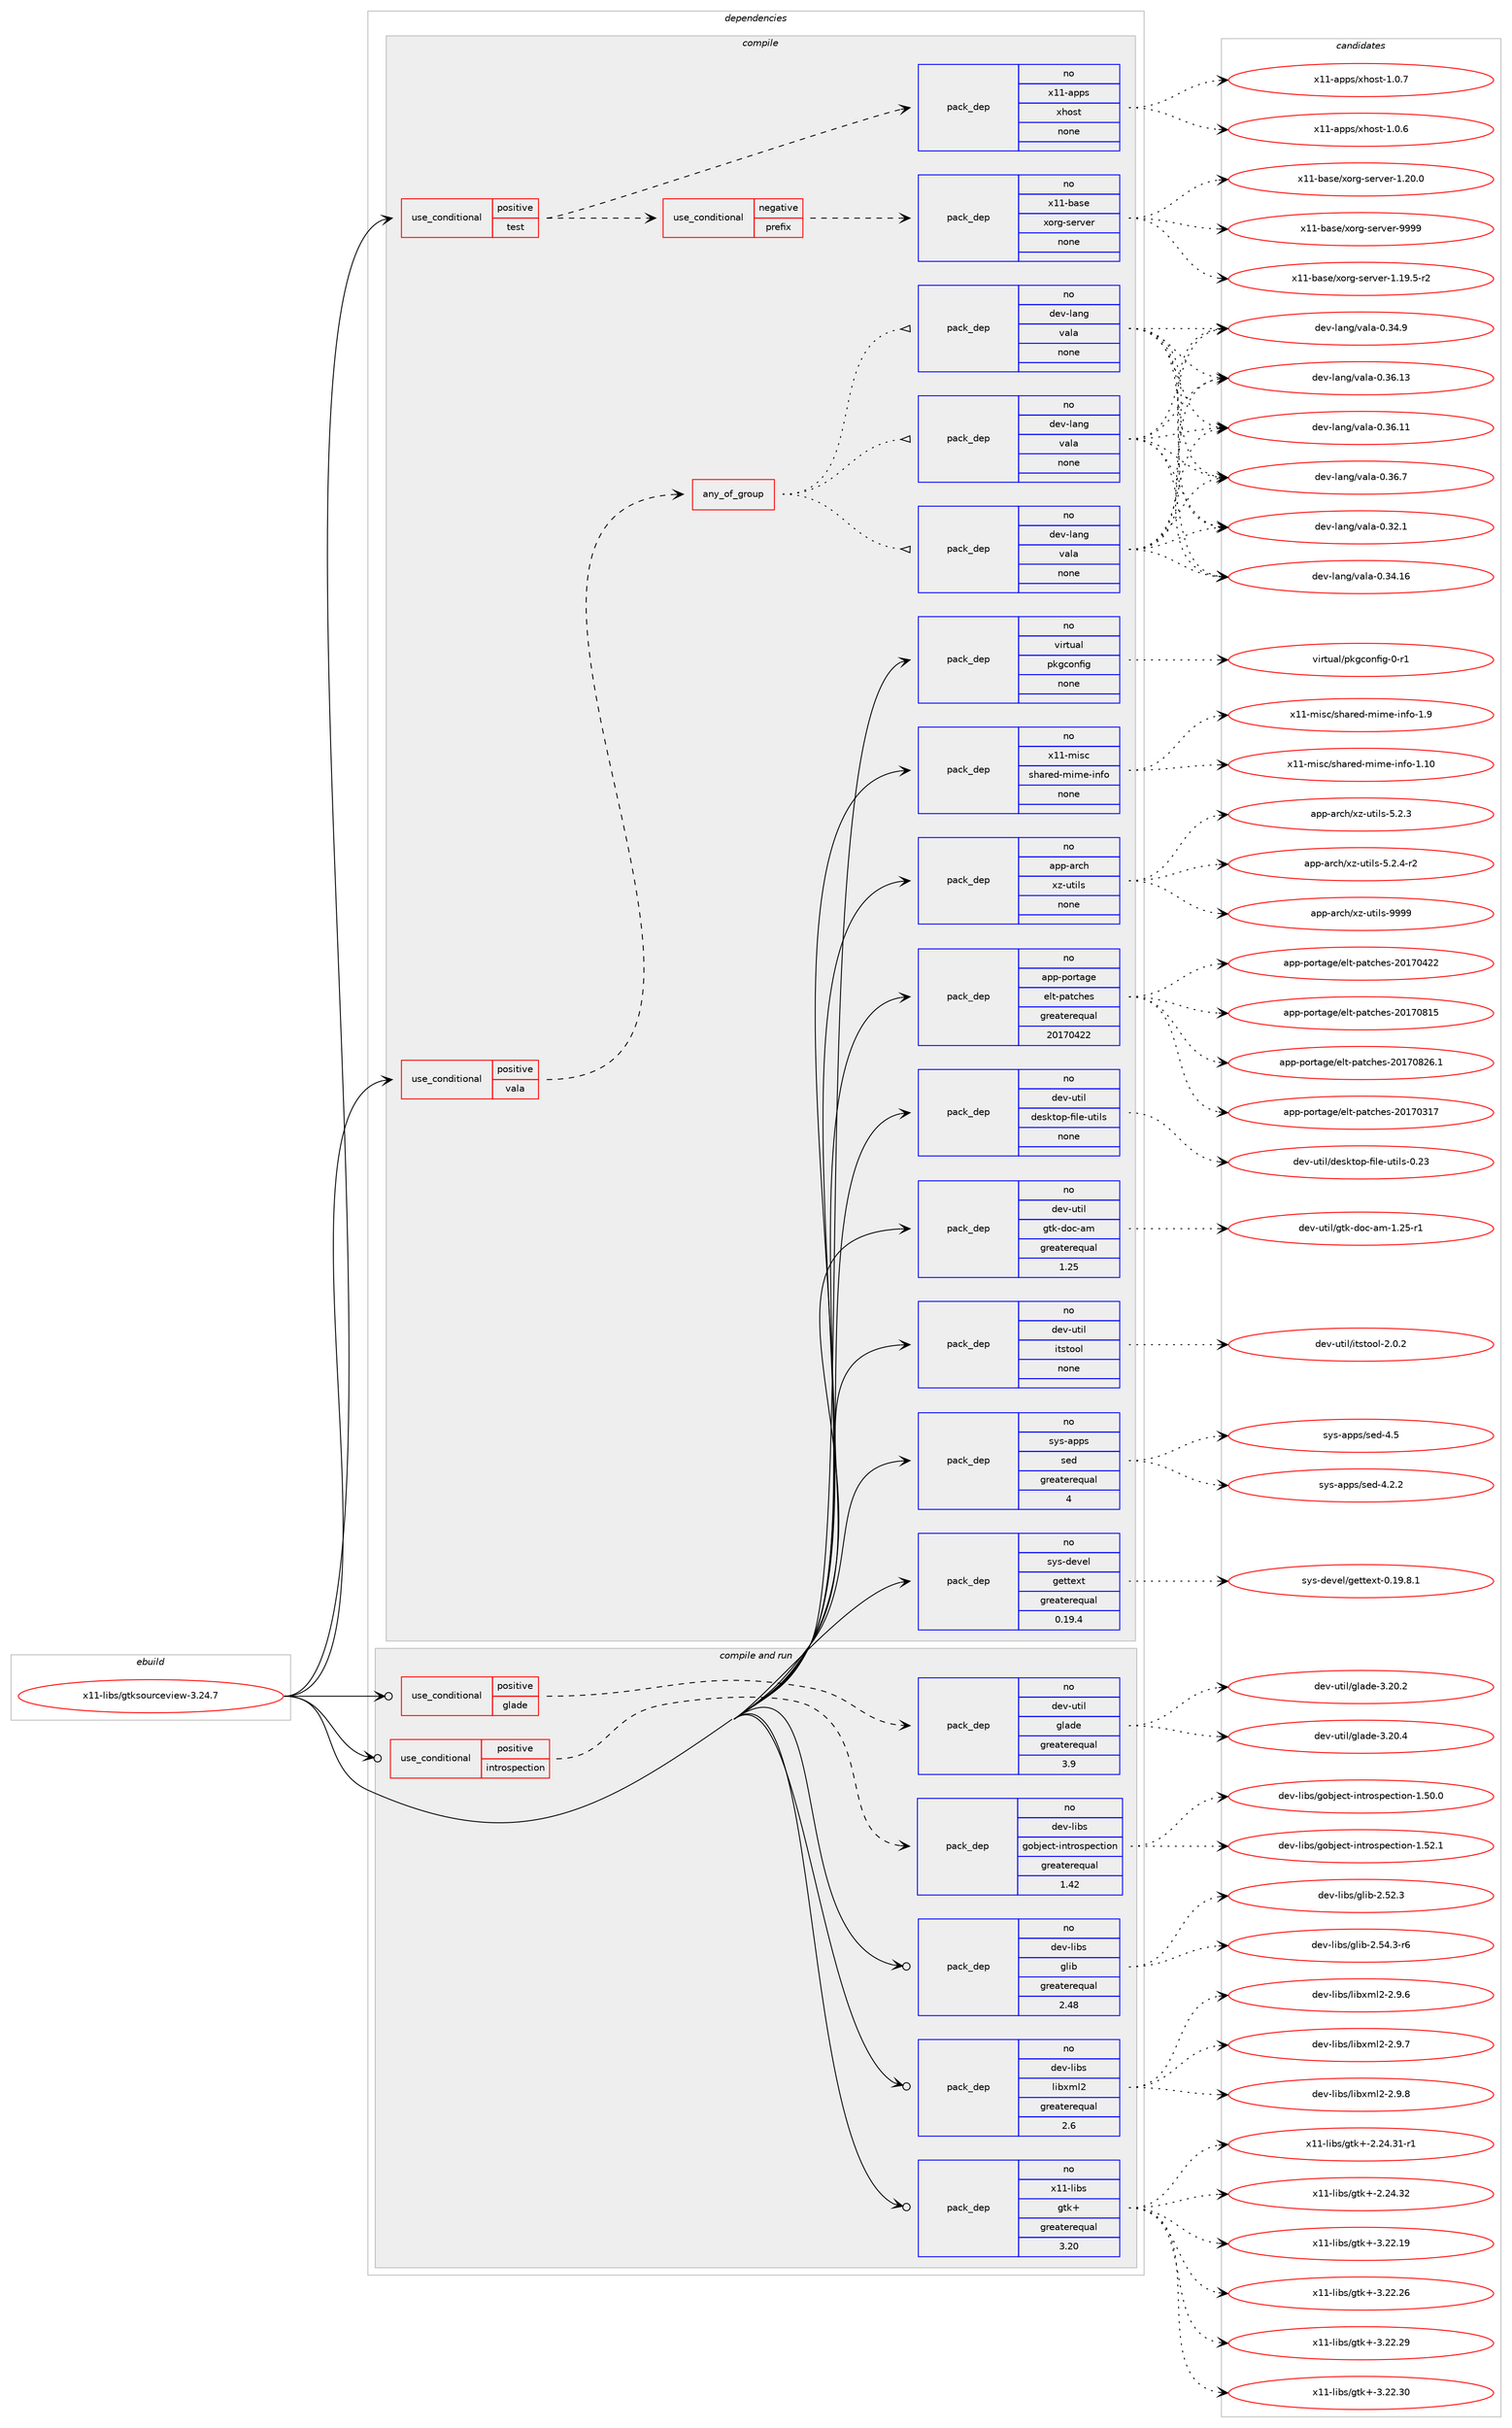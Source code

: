digraph prolog {

# *************
# Graph options
# *************

newrank=true;
concentrate=true;
compound=true;
graph [rankdir=LR,fontname=Helvetica,fontsize=10,ranksep=1.5];#, ranksep=2.5, nodesep=0.2];
edge  [arrowhead=vee];
node  [fontname=Helvetica,fontsize=10];

# **********
# The ebuild
# **********

subgraph cluster_leftcol {
color=gray;
rank=same;
label=<<i>ebuild</i>>;
id [label="x11-libs/gtksourceview-3.24.7", color=red, width=4, href="../x11-libs/gtksourceview-3.24.7.svg"];
}

# ****************
# The dependencies
# ****************

subgraph cluster_midcol {
color=gray;
label=<<i>dependencies</i>>;
subgraph cluster_compile {
fillcolor="#eeeeee";
style=filled;
label=<<i>compile</i>>;
subgraph cond2040 {
dependency9599 [label=<<TABLE BORDER="0" CELLBORDER="1" CELLSPACING="0" CELLPADDING="4"><TR><TD ROWSPAN="3" CELLPADDING="10">use_conditional</TD></TR><TR><TD>positive</TD></TR><TR><TD>test</TD></TR></TABLE>>, shape=none, color=red];
subgraph cond2041 {
dependency9600 [label=<<TABLE BORDER="0" CELLBORDER="1" CELLSPACING="0" CELLPADDING="4"><TR><TD ROWSPAN="3" CELLPADDING="10">use_conditional</TD></TR><TR><TD>negative</TD></TR><TR><TD>prefix</TD></TR></TABLE>>, shape=none, color=red];
subgraph pack7422 {
dependency9601 [label=<<TABLE BORDER="0" CELLBORDER="1" CELLSPACING="0" CELLPADDING="4" WIDTH="220"><TR><TD ROWSPAN="6" CELLPADDING="30">pack_dep</TD></TR><TR><TD WIDTH="110">no</TD></TR><TR><TD>x11-base</TD></TR><TR><TD>xorg-server</TD></TR><TR><TD>none</TD></TR><TR><TD></TD></TR></TABLE>>, shape=none, color=blue];
}
dependency9600:e -> dependency9601:w [weight=20,style="dashed",arrowhead="vee"];
}
dependency9599:e -> dependency9600:w [weight=20,style="dashed",arrowhead="vee"];
subgraph pack7423 {
dependency9602 [label=<<TABLE BORDER="0" CELLBORDER="1" CELLSPACING="0" CELLPADDING="4" WIDTH="220"><TR><TD ROWSPAN="6" CELLPADDING="30">pack_dep</TD></TR><TR><TD WIDTH="110">no</TD></TR><TR><TD>x11-apps</TD></TR><TR><TD>xhost</TD></TR><TR><TD>none</TD></TR><TR><TD></TD></TR></TABLE>>, shape=none, color=blue];
}
dependency9599:e -> dependency9602:w [weight=20,style="dashed",arrowhead="vee"];
}
id:e -> dependency9599:w [weight=20,style="solid",arrowhead="vee"];
subgraph cond2042 {
dependency9603 [label=<<TABLE BORDER="0" CELLBORDER="1" CELLSPACING="0" CELLPADDING="4"><TR><TD ROWSPAN="3" CELLPADDING="10">use_conditional</TD></TR><TR><TD>positive</TD></TR><TR><TD>vala</TD></TR></TABLE>>, shape=none, color=red];
subgraph any127 {
dependency9604 [label=<<TABLE BORDER="0" CELLBORDER="1" CELLSPACING="0" CELLPADDING="4"><TR><TD CELLPADDING="10">any_of_group</TD></TR></TABLE>>, shape=none, color=red];subgraph pack7424 {
dependency9605 [label=<<TABLE BORDER="0" CELLBORDER="1" CELLSPACING="0" CELLPADDING="4" WIDTH="220"><TR><TD ROWSPAN="6" CELLPADDING="30">pack_dep</TD></TR><TR><TD WIDTH="110">no</TD></TR><TR><TD>dev-lang</TD></TR><TR><TD>vala</TD></TR><TR><TD>none</TD></TR><TR><TD></TD></TR></TABLE>>, shape=none, color=blue];
}
dependency9604:e -> dependency9605:w [weight=20,style="dotted",arrowhead="oinv"];
subgraph pack7425 {
dependency9606 [label=<<TABLE BORDER="0" CELLBORDER="1" CELLSPACING="0" CELLPADDING="4" WIDTH="220"><TR><TD ROWSPAN="6" CELLPADDING="30">pack_dep</TD></TR><TR><TD WIDTH="110">no</TD></TR><TR><TD>dev-lang</TD></TR><TR><TD>vala</TD></TR><TR><TD>none</TD></TR><TR><TD></TD></TR></TABLE>>, shape=none, color=blue];
}
dependency9604:e -> dependency9606:w [weight=20,style="dotted",arrowhead="oinv"];
subgraph pack7426 {
dependency9607 [label=<<TABLE BORDER="0" CELLBORDER="1" CELLSPACING="0" CELLPADDING="4" WIDTH="220"><TR><TD ROWSPAN="6" CELLPADDING="30">pack_dep</TD></TR><TR><TD WIDTH="110">no</TD></TR><TR><TD>dev-lang</TD></TR><TR><TD>vala</TD></TR><TR><TD>none</TD></TR><TR><TD></TD></TR></TABLE>>, shape=none, color=blue];
}
dependency9604:e -> dependency9607:w [weight=20,style="dotted",arrowhead="oinv"];
}
dependency9603:e -> dependency9604:w [weight=20,style="dashed",arrowhead="vee"];
}
id:e -> dependency9603:w [weight=20,style="solid",arrowhead="vee"];
subgraph pack7427 {
dependency9608 [label=<<TABLE BORDER="0" CELLBORDER="1" CELLSPACING="0" CELLPADDING="4" WIDTH="220"><TR><TD ROWSPAN="6" CELLPADDING="30">pack_dep</TD></TR><TR><TD WIDTH="110">no</TD></TR><TR><TD>app-arch</TD></TR><TR><TD>xz-utils</TD></TR><TR><TD>none</TD></TR><TR><TD></TD></TR></TABLE>>, shape=none, color=blue];
}
id:e -> dependency9608:w [weight=20,style="solid",arrowhead="vee"];
subgraph pack7428 {
dependency9609 [label=<<TABLE BORDER="0" CELLBORDER="1" CELLSPACING="0" CELLPADDING="4" WIDTH="220"><TR><TD ROWSPAN="6" CELLPADDING="30">pack_dep</TD></TR><TR><TD WIDTH="110">no</TD></TR><TR><TD>app-portage</TD></TR><TR><TD>elt-patches</TD></TR><TR><TD>greaterequal</TD></TR><TR><TD>20170422</TD></TR></TABLE>>, shape=none, color=blue];
}
id:e -> dependency9609:w [weight=20,style="solid",arrowhead="vee"];
subgraph pack7429 {
dependency9610 [label=<<TABLE BORDER="0" CELLBORDER="1" CELLSPACING="0" CELLPADDING="4" WIDTH="220"><TR><TD ROWSPAN="6" CELLPADDING="30">pack_dep</TD></TR><TR><TD WIDTH="110">no</TD></TR><TR><TD>dev-util</TD></TR><TR><TD>desktop-file-utils</TD></TR><TR><TD>none</TD></TR><TR><TD></TD></TR></TABLE>>, shape=none, color=blue];
}
id:e -> dependency9610:w [weight=20,style="solid",arrowhead="vee"];
subgraph pack7430 {
dependency9611 [label=<<TABLE BORDER="0" CELLBORDER="1" CELLSPACING="0" CELLPADDING="4" WIDTH="220"><TR><TD ROWSPAN="6" CELLPADDING="30">pack_dep</TD></TR><TR><TD WIDTH="110">no</TD></TR><TR><TD>dev-util</TD></TR><TR><TD>gtk-doc-am</TD></TR><TR><TD>greaterequal</TD></TR><TR><TD>1.25</TD></TR></TABLE>>, shape=none, color=blue];
}
id:e -> dependency9611:w [weight=20,style="solid",arrowhead="vee"];
subgraph pack7431 {
dependency9612 [label=<<TABLE BORDER="0" CELLBORDER="1" CELLSPACING="0" CELLPADDING="4" WIDTH="220"><TR><TD ROWSPAN="6" CELLPADDING="30">pack_dep</TD></TR><TR><TD WIDTH="110">no</TD></TR><TR><TD>dev-util</TD></TR><TR><TD>itstool</TD></TR><TR><TD>none</TD></TR><TR><TD></TD></TR></TABLE>>, shape=none, color=blue];
}
id:e -> dependency9612:w [weight=20,style="solid",arrowhead="vee"];
subgraph pack7432 {
dependency9613 [label=<<TABLE BORDER="0" CELLBORDER="1" CELLSPACING="0" CELLPADDING="4" WIDTH="220"><TR><TD ROWSPAN="6" CELLPADDING="30">pack_dep</TD></TR><TR><TD WIDTH="110">no</TD></TR><TR><TD>sys-apps</TD></TR><TR><TD>sed</TD></TR><TR><TD>greaterequal</TD></TR><TR><TD>4</TD></TR></TABLE>>, shape=none, color=blue];
}
id:e -> dependency9613:w [weight=20,style="solid",arrowhead="vee"];
subgraph pack7433 {
dependency9614 [label=<<TABLE BORDER="0" CELLBORDER="1" CELLSPACING="0" CELLPADDING="4" WIDTH="220"><TR><TD ROWSPAN="6" CELLPADDING="30">pack_dep</TD></TR><TR><TD WIDTH="110">no</TD></TR><TR><TD>sys-devel</TD></TR><TR><TD>gettext</TD></TR><TR><TD>greaterequal</TD></TR><TR><TD>0.19.4</TD></TR></TABLE>>, shape=none, color=blue];
}
id:e -> dependency9614:w [weight=20,style="solid",arrowhead="vee"];
subgraph pack7434 {
dependency9615 [label=<<TABLE BORDER="0" CELLBORDER="1" CELLSPACING="0" CELLPADDING="4" WIDTH="220"><TR><TD ROWSPAN="6" CELLPADDING="30">pack_dep</TD></TR><TR><TD WIDTH="110">no</TD></TR><TR><TD>virtual</TD></TR><TR><TD>pkgconfig</TD></TR><TR><TD>none</TD></TR><TR><TD></TD></TR></TABLE>>, shape=none, color=blue];
}
id:e -> dependency9615:w [weight=20,style="solid",arrowhead="vee"];
subgraph pack7435 {
dependency9616 [label=<<TABLE BORDER="0" CELLBORDER="1" CELLSPACING="0" CELLPADDING="4" WIDTH="220"><TR><TD ROWSPAN="6" CELLPADDING="30">pack_dep</TD></TR><TR><TD WIDTH="110">no</TD></TR><TR><TD>x11-misc</TD></TR><TR><TD>shared-mime-info</TD></TR><TR><TD>none</TD></TR><TR><TD></TD></TR></TABLE>>, shape=none, color=blue];
}
id:e -> dependency9616:w [weight=20,style="solid",arrowhead="vee"];
}
subgraph cluster_compileandrun {
fillcolor="#eeeeee";
style=filled;
label=<<i>compile and run</i>>;
subgraph cond2043 {
dependency9617 [label=<<TABLE BORDER="0" CELLBORDER="1" CELLSPACING="0" CELLPADDING="4"><TR><TD ROWSPAN="3" CELLPADDING="10">use_conditional</TD></TR><TR><TD>positive</TD></TR><TR><TD>glade</TD></TR></TABLE>>, shape=none, color=red];
subgraph pack7436 {
dependency9618 [label=<<TABLE BORDER="0" CELLBORDER="1" CELLSPACING="0" CELLPADDING="4" WIDTH="220"><TR><TD ROWSPAN="6" CELLPADDING="30">pack_dep</TD></TR><TR><TD WIDTH="110">no</TD></TR><TR><TD>dev-util</TD></TR><TR><TD>glade</TD></TR><TR><TD>greaterequal</TD></TR><TR><TD>3.9</TD></TR></TABLE>>, shape=none, color=blue];
}
dependency9617:e -> dependency9618:w [weight=20,style="dashed",arrowhead="vee"];
}
id:e -> dependency9617:w [weight=20,style="solid",arrowhead="odotvee"];
subgraph cond2044 {
dependency9619 [label=<<TABLE BORDER="0" CELLBORDER="1" CELLSPACING="0" CELLPADDING="4"><TR><TD ROWSPAN="3" CELLPADDING="10">use_conditional</TD></TR><TR><TD>positive</TD></TR><TR><TD>introspection</TD></TR></TABLE>>, shape=none, color=red];
subgraph pack7437 {
dependency9620 [label=<<TABLE BORDER="0" CELLBORDER="1" CELLSPACING="0" CELLPADDING="4" WIDTH="220"><TR><TD ROWSPAN="6" CELLPADDING="30">pack_dep</TD></TR><TR><TD WIDTH="110">no</TD></TR><TR><TD>dev-libs</TD></TR><TR><TD>gobject-introspection</TD></TR><TR><TD>greaterequal</TD></TR><TR><TD>1.42</TD></TR></TABLE>>, shape=none, color=blue];
}
dependency9619:e -> dependency9620:w [weight=20,style="dashed",arrowhead="vee"];
}
id:e -> dependency9619:w [weight=20,style="solid",arrowhead="odotvee"];
subgraph pack7438 {
dependency9621 [label=<<TABLE BORDER="0" CELLBORDER="1" CELLSPACING="0" CELLPADDING="4" WIDTH="220"><TR><TD ROWSPAN="6" CELLPADDING="30">pack_dep</TD></TR><TR><TD WIDTH="110">no</TD></TR><TR><TD>dev-libs</TD></TR><TR><TD>glib</TD></TR><TR><TD>greaterequal</TD></TR><TR><TD>2.48</TD></TR></TABLE>>, shape=none, color=blue];
}
id:e -> dependency9621:w [weight=20,style="solid",arrowhead="odotvee"];
subgraph pack7439 {
dependency9622 [label=<<TABLE BORDER="0" CELLBORDER="1" CELLSPACING="0" CELLPADDING="4" WIDTH="220"><TR><TD ROWSPAN="6" CELLPADDING="30">pack_dep</TD></TR><TR><TD WIDTH="110">no</TD></TR><TR><TD>dev-libs</TD></TR><TR><TD>libxml2</TD></TR><TR><TD>greaterequal</TD></TR><TR><TD>2.6</TD></TR></TABLE>>, shape=none, color=blue];
}
id:e -> dependency9622:w [weight=20,style="solid",arrowhead="odotvee"];
subgraph pack7440 {
dependency9623 [label=<<TABLE BORDER="0" CELLBORDER="1" CELLSPACING="0" CELLPADDING="4" WIDTH="220"><TR><TD ROWSPAN="6" CELLPADDING="30">pack_dep</TD></TR><TR><TD WIDTH="110">no</TD></TR><TR><TD>x11-libs</TD></TR><TR><TD>gtk+</TD></TR><TR><TD>greaterequal</TD></TR><TR><TD>3.20</TD></TR></TABLE>>, shape=none, color=blue];
}
id:e -> dependency9623:w [weight=20,style="solid",arrowhead="odotvee"];
}
subgraph cluster_run {
fillcolor="#eeeeee";
style=filled;
label=<<i>run</i>>;
}
}

# **************
# The candidates
# **************

subgraph cluster_choices {
rank=same;
color=gray;
label=<<i>candidates</i>>;

subgraph choice7422 {
color=black;
nodesep=1;
choice12049494598971151014712011111410345115101114118101114454946495746534511450 [label="x11-base/xorg-server-1.19.5-r2", color=red, width=4,href="../x11-base/xorg-server-1.19.5-r2.svg"];
choice1204949459897115101471201111141034511510111411810111445494650484648 [label="x11-base/xorg-server-1.20.0", color=red, width=4,href="../x11-base/xorg-server-1.20.0.svg"];
choice120494945989711510147120111114103451151011141181011144557575757 [label="x11-base/xorg-server-9999", color=red, width=4,href="../x11-base/xorg-server-9999.svg"];
dependency9601:e -> choice12049494598971151014712011111410345115101114118101114454946495746534511450:w [style=dotted,weight="100"];
dependency9601:e -> choice1204949459897115101471201111141034511510111411810111445494650484648:w [style=dotted,weight="100"];
dependency9601:e -> choice120494945989711510147120111114103451151011141181011144557575757:w [style=dotted,weight="100"];
}
subgraph choice7423 {
color=black;
nodesep=1;
choice1204949459711211211547120104111115116454946484654 [label="x11-apps/xhost-1.0.6", color=red, width=4,href="../x11-apps/xhost-1.0.6.svg"];
choice1204949459711211211547120104111115116454946484655 [label="x11-apps/xhost-1.0.7", color=red, width=4,href="../x11-apps/xhost-1.0.7.svg"];
dependency9602:e -> choice1204949459711211211547120104111115116454946484654:w [style=dotted,weight="100"];
dependency9602:e -> choice1204949459711211211547120104111115116454946484655:w [style=dotted,weight="100"];
}
subgraph choice7424 {
color=black;
nodesep=1;
choice10010111845108971101034711897108974548465154464949 [label="dev-lang/vala-0.36.11", color=red, width=4,href="../dev-lang/vala-0.36.11.svg"];
choice100101118451089711010347118971089745484651544655 [label="dev-lang/vala-0.36.7", color=red, width=4,href="../dev-lang/vala-0.36.7.svg"];
choice100101118451089711010347118971089745484651504649 [label="dev-lang/vala-0.32.1", color=red, width=4,href="../dev-lang/vala-0.32.1.svg"];
choice10010111845108971101034711897108974548465152464954 [label="dev-lang/vala-0.34.16", color=red, width=4,href="../dev-lang/vala-0.34.16.svg"];
choice100101118451089711010347118971089745484651524657 [label="dev-lang/vala-0.34.9", color=red, width=4,href="../dev-lang/vala-0.34.9.svg"];
choice10010111845108971101034711897108974548465154464951 [label="dev-lang/vala-0.36.13", color=red, width=4,href="../dev-lang/vala-0.36.13.svg"];
dependency9605:e -> choice10010111845108971101034711897108974548465154464949:w [style=dotted,weight="100"];
dependency9605:e -> choice100101118451089711010347118971089745484651544655:w [style=dotted,weight="100"];
dependency9605:e -> choice100101118451089711010347118971089745484651504649:w [style=dotted,weight="100"];
dependency9605:e -> choice10010111845108971101034711897108974548465152464954:w [style=dotted,weight="100"];
dependency9605:e -> choice100101118451089711010347118971089745484651524657:w [style=dotted,weight="100"];
dependency9605:e -> choice10010111845108971101034711897108974548465154464951:w [style=dotted,weight="100"];
}
subgraph choice7425 {
color=black;
nodesep=1;
choice10010111845108971101034711897108974548465154464949 [label="dev-lang/vala-0.36.11", color=red, width=4,href="../dev-lang/vala-0.36.11.svg"];
choice100101118451089711010347118971089745484651544655 [label="dev-lang/vala-0.36.7", color=red, width=4,href="../dev-lang/vala-0.36.7.svg"];
choice100101118451089711010347118971089745484651504649 [label="dev-lang/vala-0.32.1", color=red, width=4,href="../dev-lang/vala-0.32.1.svg"];
choice10010111845108971101034711897108974548465152464954 [label="dev-lang/vala-0.34.16", color=red, width=4,href="../dev-lang/vala-0.34.16.svg"];
choice100101118451089711010347118971089745484651524657 [label="dev-lang/vala-0.34.9", color=red, width=4,href="../dev-lang/vala-0.34.9.svg"];
choice10010111845108971101034711897108974548465154464951 [label="dev-lang/vala-0.36.13", color=red, width=4,href="../dev-lang/vala-0.36.13.svg"];
dependency9606:e -> choice10010111845108971101034711897108974548465154464949:w [style=dotted,weight="100"];
dependency9606:e -> choice100101118451089711010347118971089745484651544655:w [style=dotted,weight="100"];
dependency9606:e -> choice100101118451089711010347118971089745484651504649:w [style=dotted,weight="100"];
dependency9606:e -> choice10010111845108971101034711897108974548465152464954:w [style=dotted,weight="100"];
dependency9606:e -> choice100101118451089711010347118971089745484651524657:w [style=dotted,weight="100"];
dependency9606:e -> choice10010111845108971101034711897108974548465154464951:w [style=dotted,weight="100"];
}
subgraph choice7426 {
color=black;
nodesep=1;
choice10010111845108971101034711897108974548465154464949 [label="dev-lang/vala-0.36.11", color=red, width=4,href="../dev-lang/vala-0.36.11.svg"];
choice100101118451089711010347118971089745484651544655 [label="dev-lang/vala-0.36.7", color=red, width=4,href="../dev-lang/vala-0.36.7.svg"];
choice100101118451089711010347118971089745484651504649 [label="dev-lang/vala-0.32.1", color=red, width=4,href="../dev-lang/vala-0.32.1.svg"];
choice10010111845108971101034711897108974548465152464954 [label="dev-lang/vala-0.34.16", color=red, width=4,href="../dev-lang/vala-0.34.16.svg"];
choice100101118451089711010347118971089745484651524657 [label="dev-lang/vala-0.34.9", color=red, width=4,href="../dev-lang/vala-0.34.9.svg"];
choice10010111845108971101034711897108974548465154464951 [label="dev-lang/vala-0.36.13", color=red, width=4,href="../dev-lang/vala-0.36.13.svg"];
dependency9607:e -> choice10010111845108971101034711897108974548465154464949:w [style=dotted,weight="100"];
dependency9607:e -> choice100101118451089711010347118971089745484651544655:w [style=dotted,weight="100"];
dependency9607:e -> choice100101118451089711010347118971089745484651504649:w [style=dotted,weight="100"];
dependency9607:e -> choice10010111845108971101034711897108974548465152464954:w [style=dotted,weight="100"];
dependency9607:e -> choice100101118451089711010347118971089745484651524657:w [style=dotted,weight="100"];
dependency9607:e -> choice10010111845108971101034711897108974548465154464951:w [style=dotted,weight="100"];
}
subgraph choice7427 {
color=black;
nodesep=1;
choice971121124597114991044712012245117116105108115455346504651 [label="app-arch/xz-utils-5.2.3", color=red, width=4,href="../app-arch/xz-utils-5.2.3.svg"];
choice9711211245971149910447120122451171161051081154553465046524511450 [label="app-arch/xz-utils-5.2.4-r2", color=red, width=4,href="../app-arch/xz-utils-5.2.4-r2.svg"];
choice9711211245971149910447120122451171161051081154557575757 [label="app-arch/xz-utils-9999", color=red, width=4,href="../app-arch/xz-utils-9999.svg"];
dependency9608:e -> choice971121124597114991044712012245117116105108115455346504651:w [style=dotted,weight="100"];
dependency9608:e -> choice9711211245971149910447120122451171161051081154553465046524511450:w [style=dotted,weight="100"];
dependency9608:e -> choice9711211245971149910447120122451171161051081154557575757:w [style=dotted,weight="100"];
}
subgraph choice7428 {
color=black;
nodesep=1;
choice97112112451121111141169710310147101108116451129711699104101115455048495548514955 [label="app-portage/elt-patches-20170317", color=red, width=4,href="../app-portage/elt-patches-20170317.svg"];
choice97112112451121111141169710310147101108116451129711699104101115455048495548525050 [label="app-portage/elt-patches-20170422", color=red, width=4,href="../app-portage/elt-patches-20170422.svg"];
choice97112112451121111141169710310147101108116451129711699104101115455048495548564953 [label="app-portage/elt-patches-20170815", color=red, width=4,href="../app-portage/elt-patches-20170815.svg"];
choice971121124511211111411697103101471011081164511297116991041011154550484955485650544649 [label="app-portage/elt-patches-20170826.1", color=red, width=4,href="../app-portage/elt-patches-20170826.1.svg"];
dependency9609:e -> choice97112112451121111141169710310147101108116451129711699104101115455048495548514955:w [style=dotted,weight="100"];
dependency9609:e -> choice97112112451121111141169710310147101108116451129711699104101115455048495548525050:w [style=dotted,weight="100"];
dependency9609:e -> choice97112112451121111141169710310147101108116451129711699104101115455048495548564953:w [style=dotted,weight="100"];
dependency9609:e -> choice971121124511211111411697103101471011081164511297116991041011154550484955485650544649:w [style=dotted,weight="100"];
}
subgraph choice7429 {
color=black;
nodesep=1;
choice100101118451171161051084710010111510711611111245102105108101451171161051081154548465051 [label="dev-util/desktop-file-utils-0.23", color=red, width=4,href="../dev-util/desktop-file-utils-0.23.svg"];
dependency9610:e -> choice100101118451171161051084710010111510711611111245102105108101451171161051081154548465051:w [style=dotted,weight="100"];
}
subgraph choice7430 {
color=black;
nodesep=1;
choice10010111845117116105108471031161074510011199459710945494650534511449 [label="dev-util/gtk-doc-am-1.25-r1", color=red, width=4,href="../dev-util/gtk-doc-am-1.25-r1.svg"];
dependency9611:e -> choice10010111845117116105108471031161074510011199459710945494650534511449:w [style=dotted,weight="100"];
}
subgraph choice7431 {
color=black;
nodesep=1;
choice1001011184511711610510847105116115116111111108455046484650 [label="dev-util/itstool-2.0.2", color=red, width=4,href="../dev-util/itstool-2.0.2.svg"];
dependency9612:e -> choice1001011184511711610510847105116115116111111108455046484650:w [style=dotted,weight="100"];
}
subgraph choice7432 {
color=black;
nodesep=1;
choice115121115459711211211547115101100455246504650 [label="sys-apps/sed-4.2.2", color=red, width=4,href="../sys-apps/sed-4.2.2.svg"];
choice11512111545971121121154711510110045524653 [label="sys-apps/sed-4.5", color=red, width=4,href="../sys-apps/sed-4.5.svg"];
dependency9613:e -> choice115121115459711211211547115101100455246504650:w [style=dotted,weight="100"];
dependency9613:e -> choice11512111545971121121154711510110045524653:w [style=dotted,weight="100"];
}
subgraph choice7433 {
color=black;
nodesep=1;
choice1151211154510010111810110847103101116116101120116454846495746564649 [label="sys-devel/gettext-0.19.8.1", color=red, width=4,href="../sys-devel/gettext-0.19.8.1.svg"];
dependency9614:e -> choice1151211154510010111810110847103101116116101120116454846495746564649:w [style=dotted,weight="100"];
}
subgraph choice7434 {
color=black;
nodesep=1;
choice11810511411611797108471121071039911111010210510345484511449 [label="virtual/pkgconfig-0-r1", color=red, width=4,href="../virtual/pkgconfig-0-r1.svg"];
dependency9615:e -> choice11810511411611797108471121071039911111010210510345484511449:w [style=dotted,weight="100"];
}
subgraph choice7435 {
color=black;
nodesep=1;
choice12049494510910511599471151049711410110045109105109101451051101021114549464948 [label="x11-misc/shared-mime-info-1.10", color=red, width=4,href="../x11-misc/shared-mime-info-1.10.svg"];
choice120494945109105115994711510497114101100451091051091014510511010211145494657 [label="x11-misc/shared-mime-info-1.9", color=red, width=4,href="../x11-misc/shared-mime-info-1.9.svg"];
dependency9616:e -> choice12049494510910511599471151049711410110045109105109101451051101021114549464948:w [style=dotted,weight="100"];
dependency9616:e -> choice120494945109105115994711510497114101100451091051091014510511010211145494657:w [style=dotted,weight="100"];
}
subgraph choice7436 {
color=black;
nodesep=1;
choice10010111845117116105108471031089710010145514650484650 [label="dev-util/glade-3.20.2", color=red, width=4,href="../dev-util/glade-3.20.2.svg"];
choice10010111845117116105108471031089710010145514650484652 [label="dev-util/glade-3.20.4", color=red, width=4,href="../dev-util/glade-3.20.4.svg"];
dependency9618:e -> choice10010111845117116105108471031089710010145514650484650:w [style=dotted,weight="100"];
dependency9618:e -> choice10010111845117116105108471031089710010145514650484652:w [style=dotted,weight="100"];
}
subgraph choice7437 {
color=black;
nodesep=1;
choice1001011184510810598115471031119810610199116451051101161141111151121019911610511111045494653484648 [label="dev-libs/gobject-introspection-1.50.0", color=red, width=4,href="../dev-libs/gobject-introspection-1.50.0.svg"];
choice1001011184510810598115471031119810610199116451051101161141111151121019911610511111045494653504649 [label="dev-libs/gobject-introspection-1.52.1", color=red, width=4,href="../dev-libs/gobject-introspection-1.52.1.svg"];
dependency9620:e -> choice1001011184510810598115471031119810610199116451051101161141111151121019911610511111045494653484648:w [style=dotted,weight="100"];
dependency9620:e -> choice1001011184510810598115471031119810610199116451051101161141111151121019911610511111045494653504649:w [style=dotted,weight="100"];
}
subgraph choice7438 {
color=black;
nodesep=1;
choice1001011184510810598115471031081059845504653504651 [label="dev-libs/glib-2.52.3", color=red, width=4,href="../dev-libs/glib-2.52.3.svg"];
choice10010111845108105981154710310810598455046535246514511454 [label="dev-libs/glib-2.54.3-r6", color=red, width=4,href="../dev-libs/glib-2.54.3-r6.svg"];
dependency9621:e -> choice1001011184510810598115471031081059845504653504651:w [style=dotted,weight="100"];
dependency9621:e -> choice10010111845108105981154710310810598455046535246514511454:w [style=dotted,weight="100"];
}
subgraph choice7439 {
color=black;
nodesep=1;
choice1001011184510810598115471081059812010910850455046574654 [label="dev-libs/libxml2-2.9.6", color=red, width=4,href="../dev-libs/libxml2-2.9.6.svg"];
choice1001011184510810598115471081059812010910850455046574655 [label="dev-libs/libxml2-2.9.7", color=red, width=4,href="../dev-libs/libxml2-2.9.7.svg"];
choice1001011184510810598115471081059812010910850455046574656 [label="dev-libs/libxml2-2.9.8", color=red, width=4,href="../dev-libs/libxml2-2.9.8.svg"];
dependency9622:e -> choice1001011184510810598115471081059812010910850455046574654:w [style=dotted,weight="100"];
dependency9622:e -> choice1001011184510810598115471081059812010910850455046574655:w [style=dotted,weight="100"];
dependency9622:e -> choice1001011184510810598115471081059812010910850455046574656:w [style=dotted,weight="100"];
}
subgraph choice7440 {
color=black;
nodesep=1;
choice12049494510810598115471031161074345504650524651494511449 [label="x11-libs/gtk+-2.24.31-r1", color=red, width=4,href="../x11-libs/gtk+-2.24.31-r1.svg"];
choice1204949451081059811547103116107434550465052465150 [label="x11-libs/gtk+-2.24.32", color=red, width=4,href="../x11-libs/gtk+-2.24.32.svg"];
choice1204949451081059811547103116107434551465050464957 [label="x11-libs/gtk+-3.22.19", color=red, width=4,href="../x11-libs/gtk+-3.22.19.svg"];
choice1204949451081059811547103116107434551465050465054 [label="x11-libs/gtk+-3.22.26", color=red, width=4,href="../x11-libs/gtk+-3.22.26.svg"];
choice1204949451081059811547103116107434551465050465057 [label="x11-libs/gtk+-3.22.29", color=red, width=4,href="../x11-libs/gtk+-3.22.29.svg"];
choice1204949451081059811547103116107434551465050465148 [label="x11-libs/gtk+-3.22.30", color=red, width=4,href="../x11-libs/gtk+-3.22.30.svg"];
dependency9623:e -> choice12049494510810598115471031161074345504650524651494511449:w [style=dotted,weight="100"];
dependency9623:e -> choice1204949451081059811547103116107434550465052465150:w [style=dotted,weight="100"];
dependency9623:e -> choice1204949451081059811547103116107434551465050464957:w [style=dotted,weight="100"];
dependency9623:e -> choice1204949451081059811547103116107434551465050465054:w [style=dotted,weight="100"];
dependency9623:e -> choice1204949451081059811547103116107434551465050465057:w [style=dotted,weight="100"];
dependency9623:e -> choice1204949451081059811547103116107434551465050465148:w [style=dotted,weight="100"];
}
}

}
